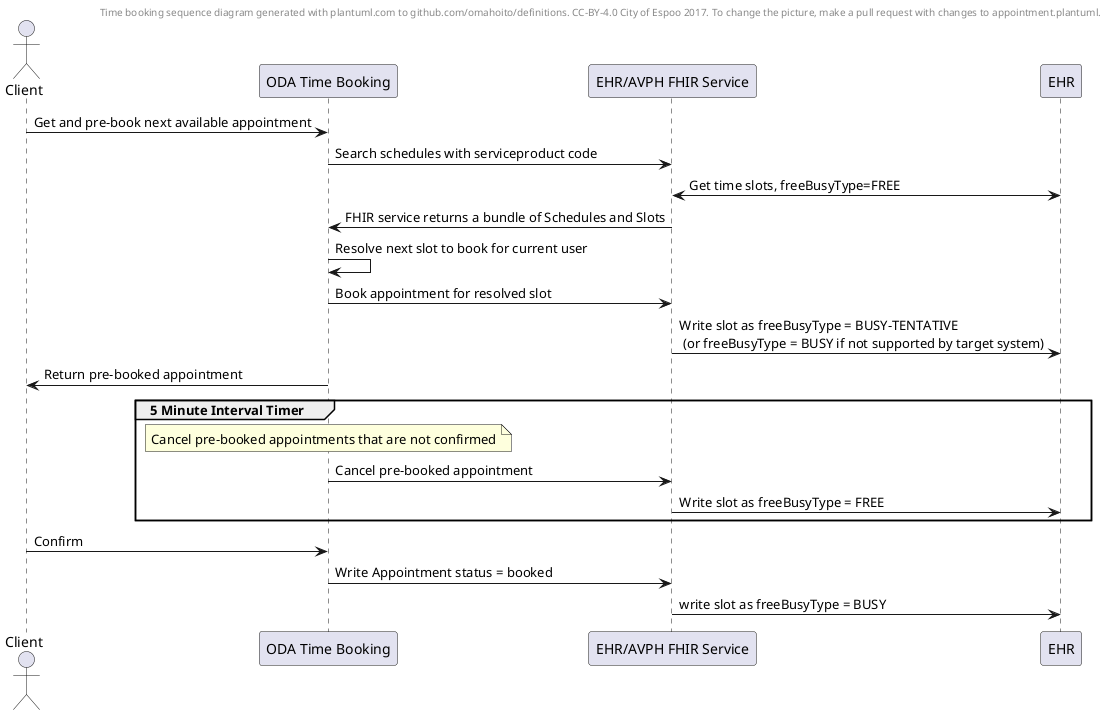 @startuml
header
Time booking sequence diagram generated with plantuml.com to github.com/omahoito/definitions. \
CC-BY-4.0 City of Espoo 2017. \
To change the picture, make a pull request with changes to appointment.plantuml.
endheader

actor Client
participant "ODA Time Booking" as ODA
participant "EHR/AVPH FHIR Service" as av

Client -> ODA : Get and pre-book next available appointment

ODA -> av : Search schedules with serviceproduct code
av <-> EHR : Get time slots, freeBusyType=FREE
av -> ODA : FHIR service returns a bundle of Schedules and Slots

ODA -> ODA : Resolve next slot to book for current user

ODA -> av : Book appointment for resolved slot

av -> EHR : Write slot as freeBusyType = BUSY-TENTATIVE\n\
 (or freeBusyType = BUSY if not supported by target system)

ODA -> Client : Return pre-booked appointment

group 5 Minute Interval Timer
note over of ODA
Cancel pre-booked appointments that are not confirmed
end note
ODA -> av: Cancel pre-booked appointment
av -> EHR: Write slot as freeBusyType = FREE
end

Client -> ODA : Confirm

ODA -> av : Write Appointment status = booked
av -> EHR : write slot as freeBusyType = BUSY

@enduml